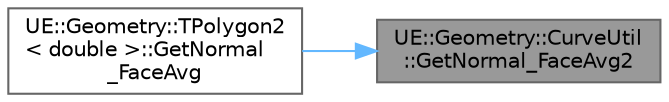 digraph "UE::Geometry::CurveUtil::GetNormal_FaceAvg2"
{
 // INTERACTIVE_SVG=YES
 // LATEX_PDF_SIZE
  bgcolor="transparent";
  edge [fontname=Helvetica,fontsize=10,labelfontname=Helvetica,labelfontsize=10];
  node [fontname=Helvetica,fontsize=10,shape=box,height=0.2,width=0.4];
  rankdir="RL";
  Node1 [id="Node000001",label="UE::Geometry::CurveUtil\l::GetNormal_FaceAvg2",height=0.2,width=0.4,color="gray40", fillcolor="grey60", style="filled", fontcolor="black",tooltip="Construct a normal at a vertex of the Polygon by averaging the adjacent face normals."];
  Node1 -> Node2 [id="edge1_Node000001_Node000002",dir="back",color="steelblue1",style="solid",tooltip=" "];
  Node2 [id="Node000002",label="UE::Geometry::TPolygon2\l\< double \>::GetNormal\l_FaceAvg",height=0.2,width=0.4,color="grey40", fillcolor="white", style="filled",URL="$d0/df8/classUE_1_1Geometry_1_1TPolygon2.html#ad2ad0818f7c363cadb4285d697caf81e",tooltip=" "];
}
